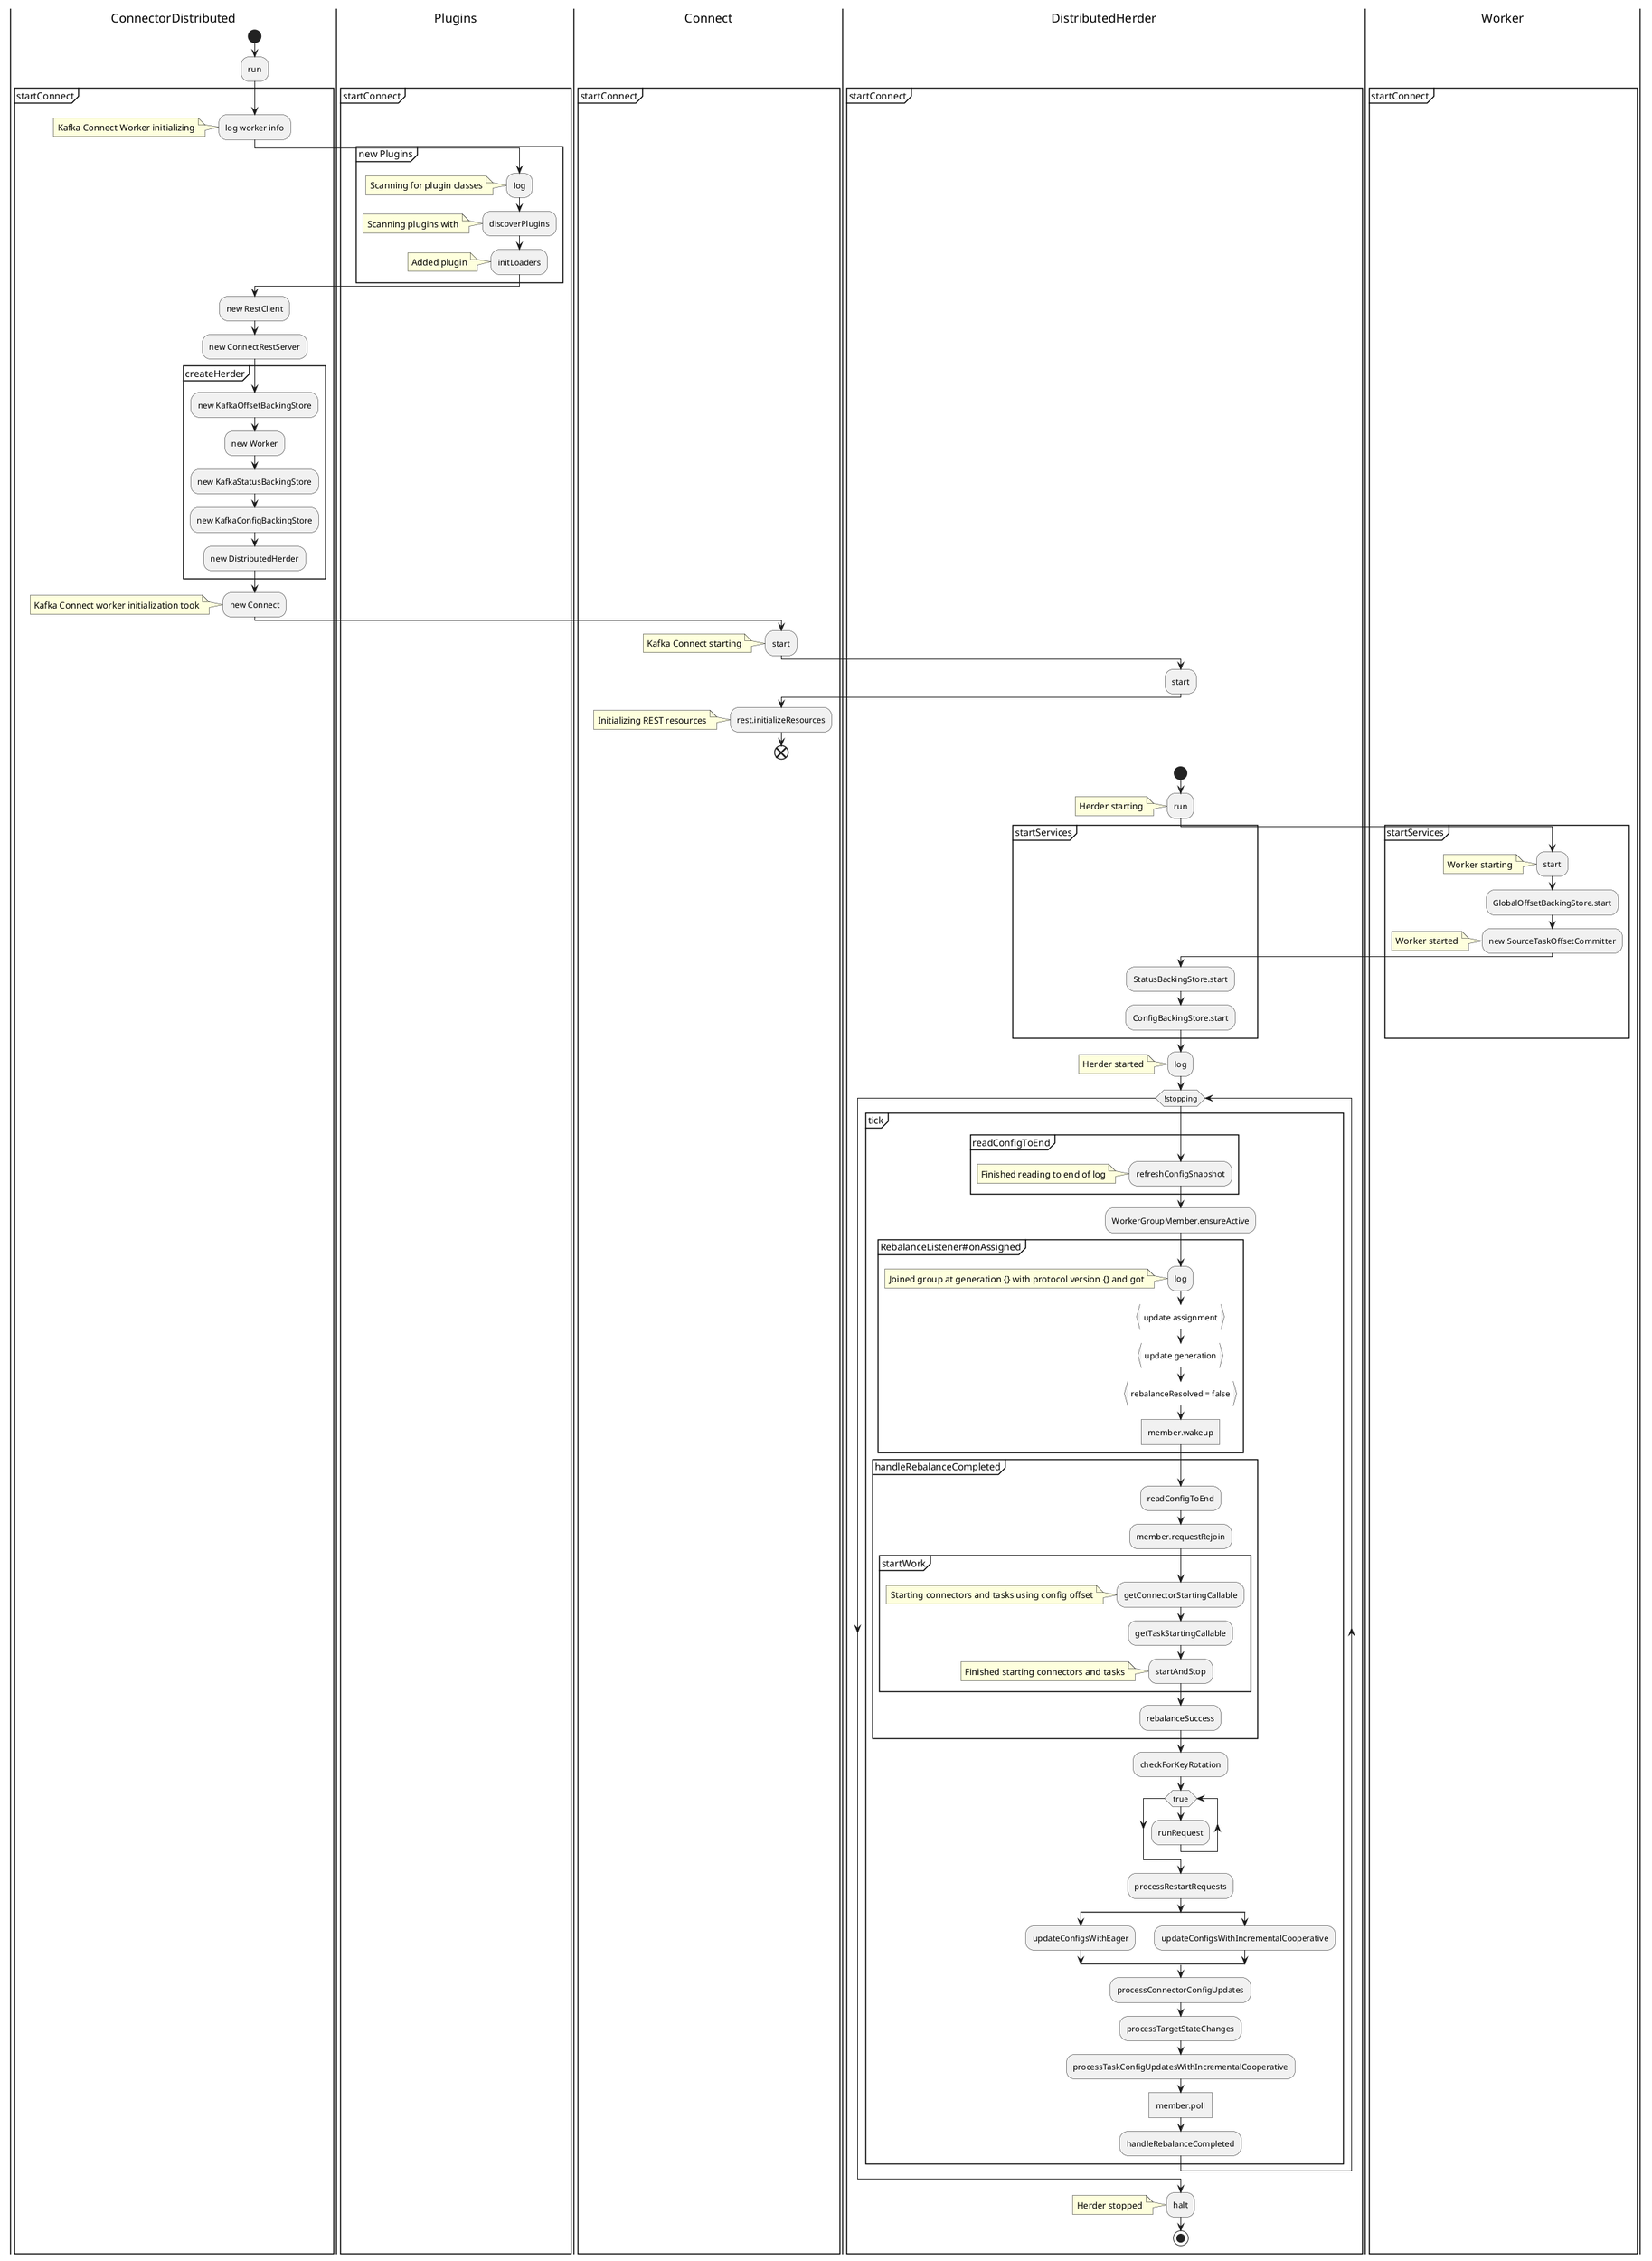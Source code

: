 @startuml
|ConnectorDistributed|
start
:run;
'Connect 类将 Kafka Connect 过程的所有组件（如管理者、工作节点、存储、命令接口）结合在一起，负责管理它们的生命周期。
partition startConnect {
    :log worker info;
    note: Kafka Connect Worker initializing
    partition new Plugins {
        ' 在这里重载所有 Connect 插件
        |Plugins|
        :log;
        note: Scanning for plugin classes
        ' 用 ServiceLoaderScanner 和 ReflectionScanner 扫描插件
        :discoverPlugins;
        note: Scanning plugins with
        ' 将扫描到的插件安装到一个自定义的类加载器 DelegatingClassLoader 中
        :initLoaders;
        note: Added plugin
    }

    |ConnectorDistributed|
    ' Kafka 访问客户端
    :new RestClient;
    ' Jetty web 服务端
    :new ConnectRestServer;

    partition createHerder {
        ' 创建 KafkaOffsetBackingStore，用于保存每个 Connector 当前正在处理的源的偏移量（处理进度/消费位点）
        ' 保存在管理 Kafka 的 Topic：offset.storage.topic
        :new KafkaOffsetBackingStore;
        :new Worker;
        ' 创建 StatusBackingStore，用于保存 Connector 和 Task 的状态信息，保存在管理 Kafka 的 Topic：status.storage.topic
        :new KafkaStatusBackingStore;
        ' 创建 ConfigBackingStore，用于保存 Connector 和 Task 的配置信息，保存在管理 Kafka 的 Topic：config.storage.topic
        :new KafkaConfigBackingStore;
        '  Kafka Connect 的 Herder（管理者）
        :new DistributedHerder;
    }
    :new Connect;
    note: Kafka Connect worker initialization took
    |Connect|
    :start;
    note: Kafka Connect starting
    |DistributedHerder|
    :start;

    |Connect|
    ' 初始化 HTTP endpoints
    :rest.initializeResources;
    note: Initializing REST resources
    end

    |DistributedHerder|
    start
    :run;
    note: Herder starting
    partition startServices {
        |Worker|
        :start;
        note: Worker starting
        :GlobalOffsetBackingStore.start;
        :new SourceTaskOffsetCommitter;
        note: Worker started

        |DistributedHerder|
        :StatusBackingStore.start;
        :ConfigBackingStore.start;
    }
    :log;
    note: Herder started

    while (!stopping)
        partition tick {
            ' 尝试在指定超时时间内读取到配置日志（配置存储在 Kafka 的 Topic 中）的末尾。如果不成功，当前的 Worker 会离开集群并等待一段时间再尝试加入。
            ' 这确保了 Worker 再继续执行任务之前同步了最新的配置。
            partition readConfigToEnd {
                :refreshConfigSnapshot;
                note: Finished reading to end of log
            }
            ' 确保当前节点状态为活跃且处于集群中，如果不是，重启并重新加入集群
            :WorkerGroupMember.ensureActive;
            ' ensureActive 会调用 RebalanceListener#onAssigned 方法触发重平衡回调
            partition RebalanceListener#onAssigned {
                :log;
                note: Joined group at generation {} with protocol version {} and got
                :update assignment}
                :update generation}
                :rebalanceResolved = false}
                :member.wakeup]
            }
            ' 处理 Connect 集群完成重平衡后的操作
            partition handleRebalanceCompleted {
                :readConfigToEnd;
                :member.requestRejoin;
                ' 新建 Connector、Task 的入口
                partition startWork {
                    ' 遍历分配给当前节点的 Connector，与当前正在运行的 Connector 进行比较，找出需要启动的 Connector，并将其添加到 callables 列表中
                    :getConnectorStartingCallable;
                    note: Starting connectors and tasks using config offset
                    ' 传入 callables 列表，启动所有需要启动的 Connector 和 Task。
                    :getTaskStartingCallable;
                    ' 启动分配到的 Connector 和 Task
                    :startAndStop;
                    note: Finished starting connectors and tasks
                }
                :rebalanceSuccess;
            }
            ' 检查密钥轮换
            :checkForKeyRotation;
            ' 处理所有外部请请求，会运行 addRequest 添加的请求
            while (true)
                :runRequest;
            endwhile
            ' 处理重启请求
            :processRestartRequests;
            split
            :updateConfigsWithEager;
            split again
            :updateConfigsWithIncrementalCooperative;
            end split
            ' 处理 Connector 和 Task 配置更新的入口
            :processConnectorConfigUpdates;
            :processTargetStateChanges;
            :processTaskConfigUpdatesWithIncrementalCooperative;
            :member.poll]
            :handleRebalanceCompleted;
        }
    endwhile
    :halt;
    note: Herder stopped
    stop


}
@enduml